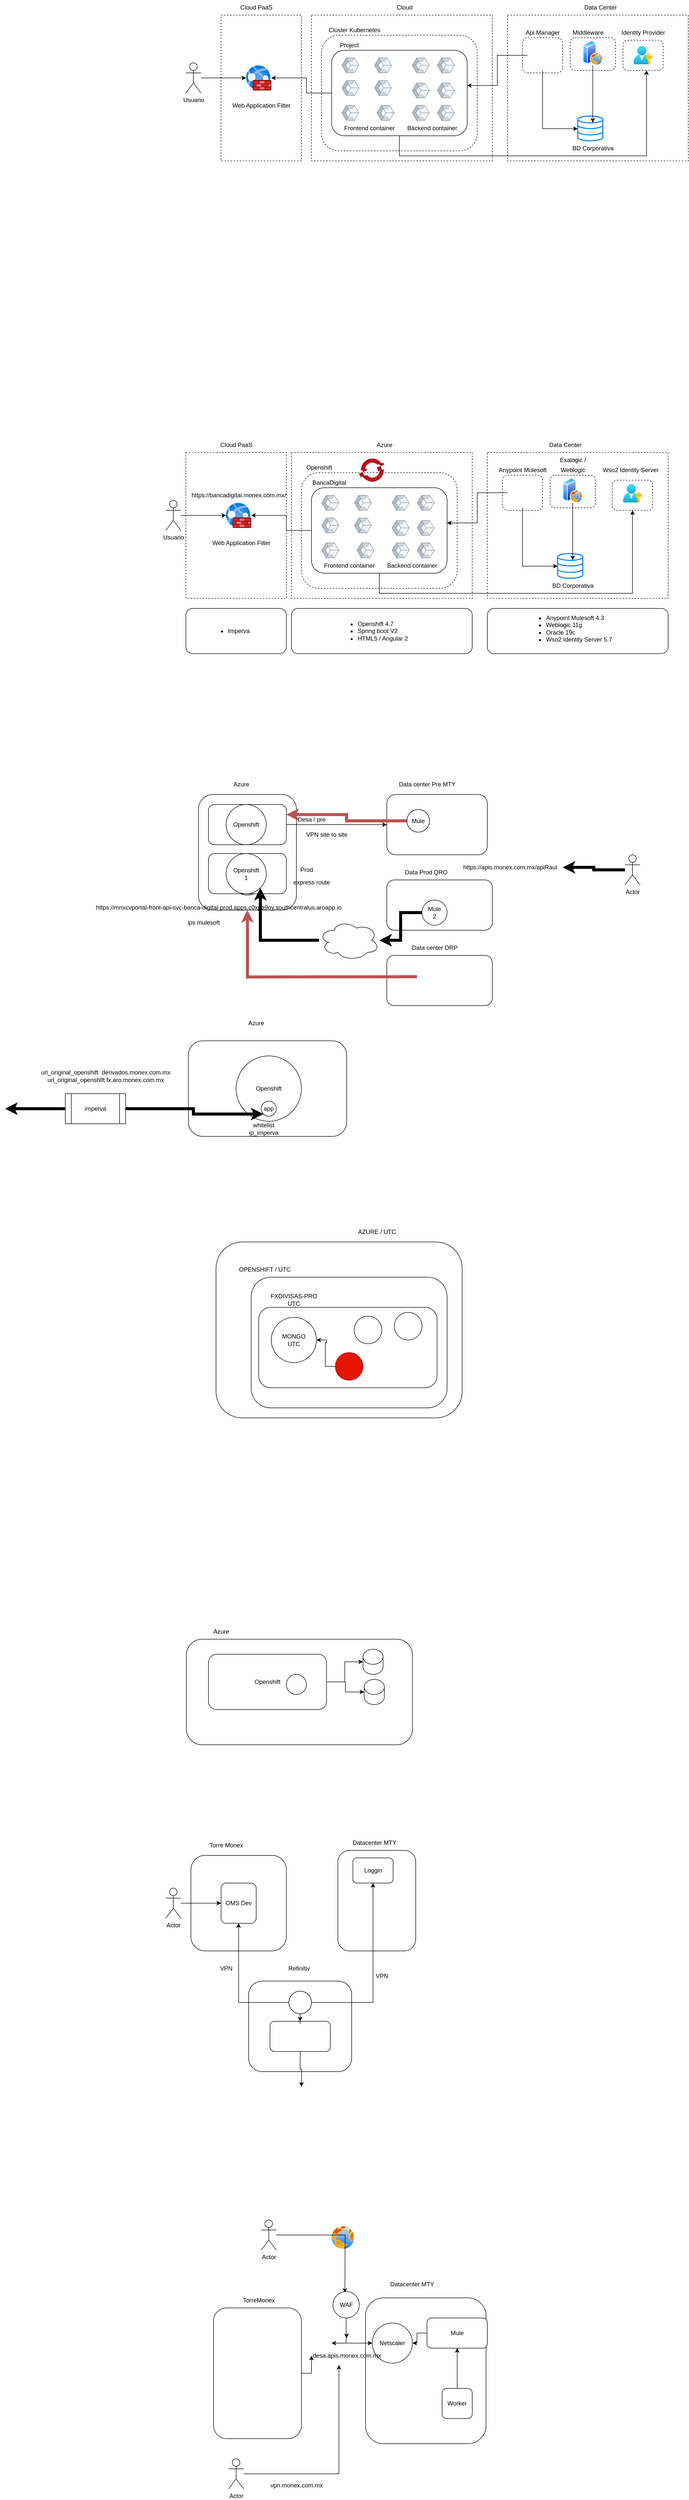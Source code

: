 <mxfile version="21.1.8" type="github">
  <diagram id="5sx0JKpwkeIpEaDB6d_M" name="Página-1">
    <mxGraphModel dx="1894" dy="470" grid="1" gridSize="10" guides="1" tooltips="1" connect="1" arrows="1" fold="1" page="1" pageScale="1" pageWidth="1100" pageHeight="850" math="0" shadow="0">
      <root>
        <mxCell id="0" />
        <mxCell id="1" parent="0" />
        <mxCell id="AOJwUy35XkBBClN1Ieuf-7" value="" style="rounded=0;whiteSpace=wrap;html=1;dashed=1;" parent="1" vertex="1">
          <mxGeometry x="120" y="230" width="160" height="290" as="geometry" />
        </mxCell>
        <mxCell id="AOJwUy35XkBBClN1Ieuf-3" value="" style="aspect=fixed;html=1;points=[];align=center;image;fontSize=12;image=img/lib/azure2/networking/Web_Application_Firewall_Policies_WAF.svg;" parent="1" vertex="1">
          <mxGeometry x="170" y="330" width="50" height="50" as="geometry" />
        </mxCell>
        <mxCell id="AOJwUy35XkBBClN1Ieuf-5" style="edgeStyle=orthogonalEdgeStyle;rounded=0;orthogonalLoop=1;jettySize=auto;html=1;" parent="1" source="AOJwUy35XkBBClN1Ieuf-4" target="AOJwUy35XkBBClN1Ieuf-3" edge="1">
          <mxGeometry relative="1" as="geometry" />
        </mxCell>
        <mxCell id="AOJwUy35XkBBClN1Ieuf-4" value="Usuario" style="shape=umlActor;verticalLabelPosition=bottom;verticalAlign=top;html=1;outlineConnect=0;" parent="1" vertex="1">
          <mxGeometry x="50" y="325" width="30" height="60" as="geometry" />
        </mxCell>
        <mxCell id="AOJwUy35XkBBClN1Ieuf-6" value="Web Application Filter" style="text;html=1;align=center;verticalAlign=middle;resizable=0;points=[];autosize=1;strokeColor=none;fillColor=none;" parent="1" vertex="1">
          <mxGeometry x="130" y="395" width="140" height="30" as="geometry" />
        </mxCell>
        <mxCell id="AOJwUy35XkBBClN1Ieuf-9" value="" style="rounded=0;whiteSpace=wrap;html=1;dashed=1;" parent="1" vertex="1">
          <mxGeometry x="300" y="230" width="360" height="290" as="geometry" />
        </mxCell>
        <mxCell id="AOJwUy35XkBBClN1Ieuf-10" value="Cloud" style="text;html=1;align=center;verticalAlign=middle;resizable=0;points=[];autosize=1;strokeColor=none;fillColor=none;" parent="1" vertex="1">
          <mxGeometry x="460" y="200" width="50" height="30" as="geometry" />
        </mxCell>
        <mxCell id="AOJwUy35XkBBClN1Ieuf-11" value="" style="rounded=1;whiteSpace=wrap;html=1;dashed=1;" parent="1" vertex="1">
          <mxGeometry x="320" y="270" width="310" height="230" as="geometry" />
        </mxCell>
        <mxCell id="AOJwUy35XkBBClN1Ieuf-12" value="" style="rounded=0;whiteSpace=wrap;html=1;dashed=1;" parent="1" vertex="1">
          <mxGeometry x="690" y="230" width="360" height="290" as="geometry" />
        </mxCell>
        <mxCell id="AOJwUy35XkBBClN1Ieuf-13" value="Cloud PaaS" style="text;html=1;align=center;verticalAlign=middle;resizable=0;points=[];autosize=1;strokeColor=none;fillColor=none;" parent="1" vertex="1">
          <mxGeometry x="145" y="200" width="90" height="30" as="geometry" />
        </mxCell>
        <mxCell id="AOJwUy35XkBBClN1Ieuf-14" value="Data Center" style="text;html=1;align=center;verticalAlign=middle;resizable=0;points=[];autosize=1;strokeColor=none;fillColor=none;" parent="1" vertex="1">
          <mxGeometry x="830" y="200" width="90" height="30" as="geometry" />
        </mxCell>
        <mxCell id="AOJwUy35XkBBClN1Ieuf-15" value="" style="html=1;verticalLabelPosition=bottom;align=center;labelBackgroundColor=#ffffff;verticalAlign=top;strokeWidth=2;strokeColor=#0080F0;shadow=0;dashed=0;shape=mxgraph.ios7.icons.data;" parent="1" vertex="1">
          <mxGeometry x="830" y="430.9" width="50" height="49.1" as="geometry" />
        </mxCell>
        <mxCell id="AOJwUy35XkBBClN1Ieuf-16" value="BD Corporativa" style="text;html=1;align=center;verticalAlign=middle;resizable=0;points=[];autosize=1;strokeColor=none;fillColor=none;" parent="1" vertex="1">
          <mxGeometry x="805" y="480" width="110" height="30" as="geometry" />
        </mxCell>
        <mxCell id="AOJwUy35XkBBClN1Ieuf-19" value="" style="rounded=1;whiteSpace=wrap;html=1;dashed=1;" parent="1" vertex="1">
          <mxGeometry x="920" y="280" width="80" height="60" as="geometry" />
        </mxCell>
        <mxCell id="AOJwUy35XkBBClN1Ieuf-18" value="" style="aspect=fixed;html=1;points=[];align=center;image;fontSize=12;image=img/lib/azure2/azure_stack/User_Subscriptions.svg;dashed=1;" parent="1" vertex="1">
          <mxGeometry x="941" y="291.56" width="38" height="36.88" as="geometry" />
        </mxCell>
        <mxCell id="AOJwUy35XkBBClN1Ieuf-20" value="Identity Provider" style="text;html=1;align=center;verticalAlign=middle;resizable=0;points=[];autosize=1;strokeColor=none;fillColor=none;" parent="1" vertex="1">
          <mxGeometry x="905" y="250" width="110" height="30" as="geometry" />
        </mxCell>
        <mxCell id="AOJwUy35XkBBClN1Ieuf-21" value="" style="rounded=1;whiteSpace=wrap;html=1;dashed=1;" parent="1" vertex="1">
          <mxGeometry x="720" y="275" width="80" height="70" as="geometry" />
        </mxCell>
        <mxCell id="AOJwUy35XkBBClN1Ieuf-22" value="Api Manager" style="text;html=1;align=center;verticalAlign=middle;resizable=0;points=[];autosize=1;strokeColor=none;fillColor=none;" parent="1" vertex="1">
          <mxGeometry x="715" y="250" width="90" height="30" as="geometry" />
        </mxCell>
        <mxCell id="AOJwUy35XkBBClN1Ieuf-46" style="edgeStyle=orthogonalEdgeStyle;rounded=0;orthogonalLoop=1;jettySize=auto;html=1;" parent="1" source="AOJwUy35XkBBClN1Ieuf-24" target="AOJwUy35XkBBClN1Ieuf-15" edge="1">
          <mxGeometry relative="1" as="geometry">
            <Array as="points">
              <mxPoint x="760" y="456" />
            </Array>
          </mxGeometry>
        </mxCell>
        <mxCell id="AOJwUy35XkBBClN1Ieuf-48" style="edgeStyle=orthogonalEdgeStyle;rounded=0;orthogonalLoop=1;jettySize=auto;html=1;entryX=1;entryY=0.412;entryDx=0;entryDy=0;entryPerimeter=0;" parent="1" source="AOJwUy35XkBBClN1Ieuf-24" target="AOJwUy35XkBBClN1Ieuf-30" edge="1">
          <mxGeometry relative="1" as="geometry" />
        </mxCell>
        <mxCell id="AOJwUy35XkBBClN1Ieuf-24" value="" style="shape=image;verticalLabelPosition=bottom;labelBackgroundColor=default;verticalAlign=top;aspect=fixed;imageAspect=0;image=https://blogs.sap.com/wp-content/uploads/2018/08/API.png;" parent="1" vertex="1">
          <mxGeometry x="730" y="280" width="60" height="60" as="geometry" />
        </mxCell>
        <mxCell id="AOJwUy35XkBBClN1Ieuf-25" value="Clúster Kubernetes" style="text;html=1;align=center;verticalAlign=middle;resizable=0;points=[];autosize=1;strokeColor=none;fillColor=none;" parent="1" vertex="1">
          <mxGeometry x="320" y="245" width="130" height="30" as="geometry" />
        </mxCell>
        <mxCell id="AOJwUy35XkBBClN1Ieuf-27" value="" style="rounded=1;whiteSpace=wrap;html=1;dashed=1;" parent="1" vertex="1">
          <mxGeometry x="815" y="275" width="90" height="65" as="geometry" />
        </mxCell>
        <mxCell id="AOJwUy35XkBBClN1Ieuf-28" value="Middleware" style="text;html=1;align=center;verticalAlign=middle;resizable=0;points=[];autosize=1;strokeColor=none;fillColor=none;" parent="1" vertex="1">
          <mxGeometry x="810" y="250" width="80" height="30" as="geometry" />
        </mxCell>
        <mxCell id="AOJwUy35XkBBClN1Ieuf-47" style="edgeStyle=orthogonalEdgeStyle;rounded=0;orthogonalLoop=1;jettySize=auto;html=1;entryX=0.6;entryY=0.267;entryDx=0;entryDy=0;entryPerimeter=0;" parent="1" source="AOJwUy35XkBBClN1Ieuf-29" target="AOJwUy35XkBBClN1Ieuf-15" edge="1">
          <mxGeometry relative="1" as="geometry" />
        </mxCell>
        <mxCell id="AOJwUy35XkBBClN1Ieuf-29" value="" style="aspect=fixed;perimeter=ellipsePerimeter;html=1;align=center;shadow=0;dashed=0;spacingTop=3;image;image=img/lib/active_directory/web_server.svg;" parent="1" vertex="1">
          <mxGeometry x="840" y="280" width="40" height="50" as="geometry" />
        </mxCell>
        <mxCell id="AOJwUy35XkBBClN1Ieuf-52" style="edgeStyle=orthogonalEdgeStyle;rounded=0;orthogonalLoop=1;jettySize=auto;html=1;entryX=0.588;entryY=1;entryDx=0;entryDy=0;entryPerimeter=0;" parent="1" source="AOJwUy35XkBBClN1Ieuf-30" target="AOJwUy35XkBBClN1Ieuf-19" edge="1">
          <mxGeometry relative="1" as="geometry">
            <Array as="points">
              <mxPoint x="475" y="510" />
              <mxPoint x="967" y="510" />
            </Array>
          </mxGeometry>
        </mxCell>
        <mxCell id="AOJwUy35XkBBClN1Ieuf-30" value="" style="rounded=1;whiteSpace=wrap;html=1;" parent="1" vertex="1">
          <mxGeometry x="340" y="300" width="270" height="170" as="geometry" />
        </mxCell>
        <mxCell id="AOJwUy35XkBBClN1Ieuf-31" value="Project" style="text;html=1;align=center;verticalAlign=middle;resizable=0;points=[];autosize=1;strokeColor=none;fillColor=none;" parent="1" vertex="1">
          <mxGeometry x="345" y="275" width="60" height="30" as="geometry" />
        </mxCell>
        <mxCell id="AOJwUy35XkBBClN1Ieuf-32" value="" style="aspect=fixed;perimeter=ellipsePerimeter;html=1;align=center;fontSize=12;verticalAlign=top;fontColor=#364149;shadow=0;dashed=0;image;image=img/lib/cumulus/container.svg;" parent="1" vertex="1">
          <mxGeometry x="360" y="314.45" width="35" height="31.12" as="geometry" />
        </mxCell>
        <mxCell id="AOJwUy35XkBBClN1Ieuf-33" value="" style="aspect=fixed;perimeter=ellipsePerimeter;html=1;align=center;fontSize=12;verticalAlign=top;fontColor=#364149;shadow=0;dashed=0;image;image=img/lib/cumulus/container.svg;" parent="1" vertex="1">
          <mxGeometry x="360" y="359.44" width="35" height="31.12" as="geometry" />
        </mxCell>
        <mxCell id="AOJwUy35XkBBClN1Ieuf-34" value="" style="aspect=fixed;perimeter=ellipsePerimeter;html=1;align=center;fontSize=12;verticalAlign=top;fontColor=#364149;shadow=0;dashed=0;image;image=img/lib/cumulus/container.svg;" parent="1" vertex="1">
          <mxGeometry x="425" y="314.45" width="35" height="31.12" as="geometry" />
        </mxCell>
        <mxCell id="AOJwUy35XkBBClN1Ieuf-35" value="" style="aspect=fixed;perimeter=ellipsePerimeter;html=1;align=center;fontSize=12;verticalAlign=top;fontColor=#364149;shadow=0;dashed=0;image;image=img/lib/cumulus/container.svg;" parent="1" vertex="1">
          <mxGeometry x="425" y="359.44" width="35" height="31.12" as="geometry" />
        </mxCell>
        <mxCell id="AOJwUy35XkBBClN1Ieuf-36" value="" style="aspect=fixed;perimeter=ellipsePerimeter;html=1;align=center;fontSize=12;verticalAlign=top;fontColor=#364149;shadow=0;dashed=0;image;image=img/lib/cumulus/container.svg;" parent="1" vertex="1">
          <mxGeometry x="360" y="409" width="35" height="31.12" as="geometry" />
        </mxCell>
        <mxCell id="AOJwUy35XkBBClN1Ieuf-37" value="" style="aspect=fixed;perimeter=ellipsePerimeter;html=1;align=center;fontSize=12;verticalAlign=top;fontColor=#364149;shadow=0;dashed=0;image;image=img/lib/cumulus/container.svg;" parent="1" vertex="1">
          <mxGeometry x="430" y="409" width="35" height="31.12" as="geometry" />
        </mxCell>
        <mxCell id="AOJwUy35XkBBClN1Ieuf-38" value="" style="aspect=fixed;perimeter=ellipsePerimeter;html=1;align=center;fontSize=12;verticalAlign=top;fontColor=#364149;shadow=0;dashed=0;image;image=img/lib/cumulus/container.svg;" parent="1" vertex="1">
          <mxGeometry x="500" y="314.45" width="35" height="31.12" as="geometry" />
        </mxCell>
        <mxCell id="AOJwUy35XkBBClN1Ieuf-39" value="" style="aspect=fixed;perimeter=ellipsePerimeter;html=1;align=center;fontSize=12;verticalAlign=top;fontColor=#364149;shadow=0;dashed=0;image;image=img/lib/cumulus/container.svg;" parent="1" vertex="1">
          <mxGeometry x="500" y="364.44" width="35" height="31.12" as="geometry" />
        </mxCell>
        <mxCell id="AOJwUy35XkBBClN1Ieuf-40" value="" style="aspect=fixed;perimeter=ellipsePerimeter;html=1;align=center;fontSize=12;verticalAlign=top;fontColor=#364149;shadow=0;dashed=0;image;image=img/lib/cumulus/container.svg;" parent="1" vertex="1">
          <mxGeometry x="500" y="409" width="35" height="31.12" as="geometry" />
        </mxCell>
        <mxCell id="AOJwUy35XkBBClN1Ieuf-41" value="" style="aspect=fixed;perimeter=ellipsePerimeter;html=1;align=center;fontSize=12;verticalAlign=top;fontColor=#364149;shadow=0;dashed=0;image;image=img/lib/cumulus/container.svg;" parent="1" vertex="1">
          <mxGeometry x="550" y="314.45" width="35" height="31.12" as="geometry" />
        </mxCell>
        <mxCell id="AOJwUy35XkBBClN1Ieuf-42" value="" style="aspect=fixed;perimeter=ellipsePerimeter;html=1;align=center;fontSize=12;verticalAlign=top;fontColor=#364149;shadow=0;dashed=0;image;image=img/lib/cumulus/container.svg;" parent="1" vertex="1">
          <mxGeometry x="550" y="364.44" width="35" height="31.12" as="geometry" />
        </mxCell>
        <mxCell id="AOJwUy35XkBBClN1Ieuf-43" value="" style="aspect=fixed;perimeter=ellipsePerimeter;html=1;align=center;fontSize=12;verticalAlign=top;fontColor=#364149;shadow=0;dashed=0;image;image=img/lib/cumulus/container.svg;" parent="1" vertex="1">
          <mxGeometry x="550" y="409" width="35" height="31.12" as="geometry" />
        </mxCell>
        <mxCell id="AOJwUy35XkBBClN1Ieuf-44" value="Frontend container" style="text;html=1;align=center;verticalAlign=middle;resizable=0;points=[];autosize=1;strokeColor=none;fillColor=none;" parent="1" vertex="1">
          <mxGeometry x="355" y="440.12" width="120" height="30" as="geometry" />
        </mxCell>
        <mxCell id="AOJwUy35XkBBClN1Ieuf-45" value="Backend container" style="text;html=1;align=center;verticalAlign=middle;resizable=0;points=[];autosize=1;strokeColor=none;fillColor=none;" parent="1" vertex="1">
          <mxGeometry x="480" y="440.45" width="120" height="30" as="geometry" />
        </mxCell>
        <mxCell id="AOJwUy35XkBBClN1Ieuf-50" style="edgeStyle=orthogonalEdgeStyle;rounded=0;orthogonalLoop=1;jettySize=auto;html=1;exitX=0;exitY=0.5;exitDx=0;exitDy=0;" parent="1" source="AOJwUy35XkBBClN1Ieuf-30" target="AOJwUy35XkBBClN1Ieuf-3" edge="1">
          <mxGeometry relative="1" as="geometry">
            <Array as="points">
              <mxPoint x="290" y="385" />
              <mxPoint x="290" y="355" />
            </Array>
          </mxGeometry>
        </mxCell>
        <mxCell id="AOJwUy35XkBBClN1Ieuf-53" value="" style="rounded=0;whiteSpace=wrap;html=1;dashed=1;" parent="1" vertex="1">
          <mxGeometry x="50" y="1100" width="200" height="290" as="geometry" />
        </mxCell>
        <mxCell id="AOJwUy35XkBBClN1Ieuf-54" value="" style="aspect=fixed;html=1;points=[];align=center;image;fontSize=12;image=img/lib/azure2/networking/Web_Application_Firewall_Policies_WAF.svg;" parent="1" vertex="1">
          <mxGeometry x="130" y="1200" width="50" height="50" as="geometry" />
        </mxCell>
        <mxCell id="AOJwUy35XkBBClN1Ieuf-55" style="edgeStyle=orthogonalEdgeStyle;rounded=0;orthogonalLoop=1;jettySize=auto;html=1;" parent="1" source="AOJwUy35XkBBClN1Ieuf-56" target="AOJwUy35XkBBClN1Ieuf-54" edge="1">
          <mxGeometry relative="1" as="geometry" />
        </mxCell>
        <mxCell id="AOJwUy35XkBBClN1Ieuf-56" value="Usuario" style="shape=umlActor;verticalLabelPosition=bottom;verticalAlign=top;html=1;outlineConnect=0;" parent="1" vertex="1">
          <mxGeometry x="10" y="1195" width="30" height="60" as="geometry" />
        </mxCell>
        <mxCell id="AOJwUy35XkBBClN1Ieuf-57" value="Web Application Filter" style="text;html=1;align=center;verticalAlign=middle;resizable=0;points=[];autosize=1;strokeColor=none;fillColor=none;" parent="1" vertex="1">
          <mxGeometry x="90" y="1265" width="140" height="30" as="geometry" />
        </mxCell>
        <mxCell id="AOJwUy35XkBBClN1Ieuf-58" value="" style="rounded=0;whiteSpace=wrap;html=1;dashed=1;" parent="1" vertex="1">
          <mxGeometry x="260" y="1100" width="360" height="290" as="geometry" />
        </mxCell>
        <mxCell id="AOJwUy35XkBBClN1Ieuf-59" value="Azure" style="text;html=1;align=center;verticalAlign=middle;resizable=0;points=[];autosize=1;strokeColor=none;fillColor=none;" parent="1" vertex="1">
          <mxGeometry x="420" y="1070" width="50" height="30" as="geometry" />
        </mxCell>
        <mxCell id="AOJwUy35XkBBClN1Ieuf-60" value="" style="rounded=1;whiteSpace=wrap;html=1;dashed=1;" parent="1" vertex="1">
          <mxGeometry x="280" y="1140" width="310" height="230" as="geometry" />
        </mxCell>
        <mxCell id="AOJwUy35XkBBClN1Ieuf-61" value="" style="rounded=0;whiteSpace=wrap;html=1;dashed=1;" parent="1" vertex="1">
          <mxGeometry x="650" y="1100" width="360" height="290" as="geometry" />
        </mxCell>
        <mxCell id="AOJwUy35XkBBClN1Ieuf-62" value="Cloud PaaS" style="text;html=1;align=center;verticalAlign=middle;resizable=0;points=[];autosize=1;strokeColor=none;fillColor=none;" parent="1" vertex="1">
          <mxGeometry x="105" y="1070" width="90" height="30" as="geometry" />
        </mxCell>
        <mxCell id="AOJwUy35XkBBClN1Ieuf-63" value="Data Center" style="text;html=1;align=center;verticalAlign=middle;resizable=0;points=[];autosize=1;strokeColor=none;fillColor=none;" parent="1" vertex="1">
          <mxGeometry x="760" y="1070" width="90" height="30" as="geometry" />
        </mxCell>
        <mxCell id="AOJwUy35XkBBClN1Ieuf-64" value="" style="html=1;verticalLabelPosition=bottom;align=center;labelBackgroundColor=#ffffff;verticalAlign=top;strokeWidth=2;strokeColor=#0080F0;shadow=0;dashed=0;shape=mxgraph.ios7.icons.data;" parent="1" vertex="1">
          <mxGeometry x="790" y="1300.9" width="50" height="49.1" as="geometry" />
        </mxCell>
        <mxCell id="AOJwUy35XkBBClN1Ieuf-65" value="BD Corporativa" style="text;html=1;align=center;verticalAlign=middle;resizable=0;points=[];autosize=1;strokeColor=none;fillColor=none;" parent="1" vertex="1">
          <mxGeometry x="765" y="1350" width="110" height="30" as="geometry" />
        </mxCell>
        <mxCell id="AOJwUy35XkBBClN1Ieuf-66" value="" style="rounded=1;whiteSpace=wrap;html=1;dashed=1;" parent="1" vertex="1">
          <mxGeometry x="899" y="1155" width="80" height="60" as="geometry" />
        </mxCell>
        <mxCell id="AOJwUy35XkBBClN1Ieuf-67" value="" style="aspect=fixed;html=1;points=[];align=center;image;fontSize=12;image=img/lib/azure2/azure_stack/User_Subscriptions.svg;dashed=1;" parent="1" vertex="1">
          <mxGeometry x="920" y="1163.12" width="38" height="36.88" as="geometry" />
        </mxCell>
        <mxCell id="AOJwUy35XkBBClN1Ieuf-68" value="Wso2 Identity Server" style="text;html=1;align=center;verticalAlign=middle;resizable=0;points=[];autosize=1;strokeColor=none;fillColor=none;" parent="1" vertex="1">
          <mxGeometry x="870" y="1120" width="130" height="30" as="geometry" />
        </mxCell>
        <mxCell id="AOJwUy35XkBBClN1Ieuf-69" value="" style="rounded=1;whiteSpace=wrap;html=1;dashed=1;" parent="1" vertex="1">
          <mxGeometry x="680" y="1145" width="80" height="70" as="geometry" />
        </mxCell>
        <mxCell id="AOJwUy35XkBBClN1Ieuf-70" value="Anypoint Mulesoft" style="text;html=1;align=center;verticalAlign=middle;resizable=0;points=[];autosize=1;strokeColor=none;fillColor=none;" parent="1" vertex="1">
          <mxGeometry x="660" y="1120" width="120" height="30" as="geometry" />
        </mxCell>
        <mxCell id="AOJwUy35XkBBClN1Ieuf-71" style="edgeStyle=orthogonalEdgeStyle;rounded=0;orthogonalLoop=1;jettySize=auto;html=1;" parent="1" source="AOJwUy35XkBBClN1Ieuf-73" target="AOJwUy35XkBBClN1Ieuf-64" edge="1">
          <mxGeometry relative="1" as="geometry">
            <Array as="points">
              <mxPoint x="720" y="1326" />
            </Array>
          </mxGeometry>
        </mxCell>
        <mxCell id="AOJwUy35XkBBClN1Ieuf-72" style="edgeStyle=orthogonalEdgeStyle;rounded=0;orthogonalLoop=1;jettySize=auto;html=1;entryX=1;entryY=0.412;entryDx=0;entryDy=0;entryPerimeter=0;" parent="1" source="AOJwUy35XkBBClN1Ieuf-73" target="AOJwUy35XkBBClN1Ieuf-80" edge="1">
          <mxGeometry relative="1" as="geometry" />
        </mxCell>
        <mxCell id="AOJwUy35XkBBClN1Ieuf-73" value="" style="shape=image;verticalLabelPosition=bottom;labelBackgroundColor=default;verticalAlign=top;aspect=fixed;imageAspect=0;image=https://blogs.sap.com/wp-content/uploads/2018/08/API.png;" parent="1" vertex="1">
          <mxGeometry x="690" y="1150" width="60" height="60" as="geometry" />
        </mxCell>
        <mxCell id="AOJwUy35XkBBClN1Ieuf-74" value="Openshift" style="text;html=1;align=center;verticalAlign=middle;resizable=0;points=[];autosize=1;strokeColor=none;fillColor=none;" parent="1" vertex="1">
          <mxGeometry x="280" y="1115" width="70" height="30" as="geometry" />
        </mxCell>
        <mxCell id="AOJwUy35XkBBClN1Ieuf-75" value="" style="rounded=1;whiteSpace=wrap;html=1;dashed=1;" parent="1" vertex="1">
          <mxGeometry x="775" y="1145" width="90" height="65" as="geometry" />
        </mxCell>
        <mxCell id="AOJwUy35XkBBClN1Ieuf-76" value="Exalogic /" style="text;html=1;align=center;verticalAlign=middle;resizable=0;points=[];autosize=1;strokeColor=none;fillColor=none;" parent="1" vertex="1">
          <mxGeometry x="780" y="1100" width="80" height="30" as="geometry" />
        </mxCell>
        <mxCell id="AOJwUy35XkBBClN1Ieuf-77" style="edgeStyle=orthogonalEdgeStyle;rounded=0;orthogonalLoop=1;jettySize=auto;html=1;entryX=0.6;entryY=0.267;entryDx=0;entryDy=0;entryPerimeter=0;" parent="1" source="AOJwUy35XkBBClN1Ieuf-78" target="AOJwUy35XkBBClN1Ieuf-64" edge="1">
          <mxGeometry relative="1" as="geometry" />
        </mxCell>
        <mxCell id="AOJwUy35XkBBClN1Ieuf-78" value="" style="aspect=fixed;perimeter=ellipsePerimeter;html=1;align=center;shadow=0;dashed=0;spacingTop=3;image;image=img/lib/active_directory/web_server.svg;" parent="1" vertex="1">
          <mxGeometry x="800" y="1150" width="40" height="50" as="geometry" />
        </mxCell>
        <mxCell id="AOJwUy35XkBBClN1Ieuf-99" style="edgeStyle=orthogonalEdgeStyle;rounded=0;orthogonalLoop=1;jettySize=auto;html=1;entryX=0.5;entryY=1;entryDx=0;entryDy=0;" parent="1" source="AOJwUy35XkBBClN1Ieuf-80" target="AOJwUy35XkBBClN1Ieuf-66" edge="1">
          <mxGeometry relative="1" as="geometry">
            <Array as="points">
              <mxPoint x="435" y="1380" />
              <mxPoint x="939" y="1380" />
            </Array>
          </mxGeometry>
        </mxCell>
        <mxCell id="AOJwUy35XkBBClN1Ieuf-80" value="" style="rounded=1;whiteSpace=wrap;html=1;" parent="1" vertex="1">
          <mxGeometry x="300" y="1170" width="270" height="170" as="geometry" />
        </mxCell>
        <mxCell id="AOJwUy35XkBBClN1Ieuf-81" value="BancaDigital" style="text;html=1;align=center;verticalAlign=middle;resizable=0;points=[];autosize=1;strokeColor=none;fillColor=none;" parent="1" vertex="1">
          <mxGeometry x="290" y="1145" width="90" height="30" as="geometry" />
        </mxCell>
        <mxCell id="AOJwUy35XkBBClN1Ieuf-82" value="" style="aspect=fixed;perimeter=ellipsePerimeter;html=1;align=center;fontSize=12;verticalAlign=top;fontColor=#364149;shadow=0;dashed=0;image;image=img/lib/cumulus/container.svg;" parent="1" vertex="1">
          <mxGeometry x="320" y="1184.45" width="35" height="31.12" as="geometry" />
        </mxCell>
        <mxCell id="AOJwUy35XkBBClN1Ieuf-83" value="" style="aspect=fixed;perimeter=ellipsePerimeter;html=1;align=center;fontSize=12;verticalAlign=top;fontColor=#364149;shadow=0;dashed=0;image;image=img/lib/cumulus/container.svg;" parent="1" vertex="1">
          <mxGeometry x="320" y="1229.44" width="35" height="31.12" as="geometry" />
        </mxCell>
        <mxCell id="AOJwUy35XkBBClN1Ieuf-84" value="" style="aspect=fixed;perimeter=ellipsePerimeter;html=1;align=center;fontSize=12;verticalAlign=top;fontColor=#364149;shadow=0;dashed=0;image;image=img/lib/cumulus/container.svg;" parent="1" vertex="1">
          <mxGeometry x="385" y="1184.45" width="35" height="31.12" as="geometry" />
        </mxCell>
        <mxCell id="AOJwUy35XkBBClN1Ieuf-85" value="" style="aspect=fixed;perimeter=ellipsePerimeter;html=1;align=center;fontSize=12;verticalAlign=top;fontColor=#364149;shadow=0;dashed=0;image;image=img/lib/cumulus/container.svg;" parent="1" vertex="1">
          <mxGeometry x="385" y="1229.44" width="35" height="31.12" as="geometry" />
        </mxCell>
        <mxCell id="AOJwUy35XkBBClN1Ieuf-86" value="" style="aspect=fixed;perimeter=ellipsePerimeter;html=1;align=center;fontSize=12;verticalAlign=top;fontColor=#364149;shadow=0;dashed=0;image;image=img/lib/cumulus/container.svg;" parent="1" vertex="1">
          <mxGeometry x="320" y="1279" width="35" height="31.12" as="geometry" />
        </mxCell>
        <mxCell id="AOJwUy35XkBBClN1Ieuf-87" value="" style="aspect=fixed;perimeter=ellipsePerimeter;html=1;align=center;fontSize=12;verticalAlign=top;fontColor=#364149;shadow=0;dashed=0;image;image=img/lib/cumulus/container.svg;" parent="1" vertex="1">
          <mxGeometry x="390" y="1279" width="35" height="31.12" as="geometry" />
        </mxCell>
        <mxCell id="AOJwUy35XkBBClN1Ieuf-88" value="" style="aspect=fixed;perimeter=ellipsePerimeter;html=1;align=center;fontSize=12;verticalAlign=top;fontColor=#364149;shadow=0;dashed=0;image;image=img/lib/cumulus/container.svg;" parent="1" vertex="1">
          <mxGeometry x="460" y="1184.45" width="35" height="31.12" as="geometry" />
        </mxCell>
        <mxCell id="AOJwUy35XkBBClN1Ieuf-89" value="" style="aspect=fixed;perimeter=ellipsePerimeter;html=1;align=center;fontSize=12;verticalAlign=top;fontColor=#364149;shadow=0;dashed=0;image;image=img/lib/cumulus/container.svg;" parent="1" vertex="1">
          <mxGeometry x="460" y="1234.44" width="35" height="31.12" as="geometry" />
        </mxCell>
        <mxCell id="AOJwUy35XkBBClN1Ieuf-90" value="" style="aspect=fixed;perimeter=ellipsePerimeter;html=1;align=center;fontSize=12;verticalAlign=top;fontColor=#364149;shadow=0;dashed=0;image;image=img/lib/cumulus/container.svg;" parent="1" vertex="1">
          <mxGeometry x="460" y="1279" width="35" height="31.12" as="geometry" />
        </mxCell>
        <mxCell id="AOJwUy35XkBBClN1Ieuf-91" value="" style="aspect=fixed;perimeter=ellipsePerimeter;html=1;align=center;fontSize=12;verticalAlign=top;fontColor=#364149;shadow=0;dashed=0;image;image=img/lib/cumulus/container.svg;" parent="1" vertex="1">
          <mxGeometry x="510" y="1184.45" width="35" height="31.12" as="geometry" />
        </mxCell>
        <mxCell id="AOJwUy35XkBBClN1Ieuf-92" value="" style="aspect=fixed;perimeter=ellipsePerimeter;html=1;align=center;fontSize=12;verticalAlign=top;fontColor=#364149;shadow=0;dashed=0;image;image=img/lib/cumulus/container.svg;" parent="1" vertex="1">
          <mxGeometry x="510" y="1234.44" width="35" height="31.12" as="geometry" />
        </mxCell>
        <mxCell id="AOJwUy35XkBBClN1Ieuf-93" value="" style="aspect=fixed;perimeter=ellipsePerimeter;html=1;align=center;fontSize=12;verticalAlign=top;fontColor=#364149;shadow=0;dashed=0;image;image=img/lib/cumulus/container.svg;" parent="1" vertex="1">
          <mxGeometry x="510" y="1279" width="35" height="31.12" as="geometry" />
        </mxCell>
        <mxCell id="AOJwUy35XkBBClN1Ieuf-94" value="Frontend container" style="text;html=1;align=center;verticalAlign=middle;resizable=0;points=[];autosize=1;strokeColor=none;fillColor=none;" parent="1" vertex="1">
          <mxGeometry x="315" y="1310.12" width="120" height="30" as="geometry" />
        </mxCell>
        <mxCell id="AOJwUy35XkBBClN1Ieuf-95" value="Backend container" style="text;html=1;align=center;verticalAlign=middle;resizable=0;points=[];autosize=1;strokeColor=none;fillColor=none;" parent="1" vertex="1">
          <mxGeometry x="440" y="1310.45" width="120" height="30" as="geometry" />
        </mxCell>
        <mxCell id="AOJwUy35XkBBClN1Ieuf-96" style="edgeStyle=orthogonalEdgeStyle;rounded=0;orthogonalLoop=1;jettySize=auto;html=1;exitX=0;exitY=0.5;exitDx=0;exitDy=0;" parent="1" source="AOJwUy35XkBBClN1Ieuf-80" target="AOJwUy35XkBBClN1Ieuf-54" edge="1">
          <mxGeometry relative="1" as="geometry">
            <Array as="points">
              <mxPoint x="250" y="1255" />
              <mxPoint x="250" y="1225" />
            </Array>
          </mxGeometry>
        </mxCell>
        <mxCell id="AOJwUy35XkBBClN1Ieuf-97" value="https://bancadigital.monex.com.mx/" style="text;html=1;align=center;verticalAlign=middle;resizable=0;points=[];autosize=1;strokeColor=none;fillColor=none;" parent="1" vertex="1">
          <mxGeometry x="50" y="1170" width="210" height="30" as="geometry" />
        </mxCell>
        <mxCell id="AOJwUy35XkBBClN1Ieuf-98" value="" style="sketch=0;aspect=fixed;html=1;points=[];align=center;image;fontSize=12;image=img/lib/mscae/OpenShift.svg;rounded=1;" parent="1" vertex="1">
          <mxGeometry x="395" y="1112" width="50" height="46" as="geometry" />
        </mxCell>
        <mxCell id="AOJwUy35XkBBClN1Ieuf-100" value="Weblogic" style="text;html=1;align=center;verticalAlign=middle;resizable=0;points=[];autosize=1;strokeColor=none;fillColor=none;" parent="1" vertex="1">
          <mxGeometry x="785" y="1120" width="70" height="30" as="geometry" />
        </mxCell>
        <mxCell id="AOJwUy35XkBBClN1Ieuf-104" value="" style="rounded=1;whiteSpace=wrap;html=1;" parent="1" vertex="1">
          <mxGeometry x="50" y="1410" width="200" height="90" as="geometry" />
        </mxCell>
        <mxCell id="AOJwUy35XkBBClN1Ieuf-105" value="&lt;div&gt;&lt;br&gt;&lt;/div&gt;" style="text;html=1;align=center;verticalAlign=middle;resizable=0;points=[];autosize=1;strokeColor=none;fillColor=none;" parent="1" vertex="1">
          <mxGeometry x="140" y="1425" width="20" height="30" as="geometry" />
        </mxCell>
        <mxCell id="AOJwUy35XkBBClN1Ieuf-106" value="" style="rounded=1;whiteSpace=wrap;html=1;align=center;" parent="1" vertex="1">
          <mxGeometry x="260" y="1410" width="360" height="90" as="geometry" />
        </mxCell>
        <mxCell id="AOJwUy35XkBBClN1Ieuf-107" value="" style="rounded=1;whiteSpace=wrap;html=1;" parent="1" vertex="1">
          <mxGeometry x="650" y="1410" width="360" height="90" as="geometry" />
        </mxCell>
        <mxCell id="AOJwUy35XkBBClN1Ieuf-108" value="&lt;ul style=&quot;&quot;&gt;&lt;li&gt;Openshift 4.7&lt;/li&gt;&lt;li&gt;Spring boot V2&amp;nbsp;&lt;/li&gt;&lt;li&gt;HTML5 / Angular 2&lt;/li&gt;&lt;/ul&gt;" style="text;html=1;align=left;verticalAlign=middle;resizable=0;points=[];autosize=1;strokeColor=none;fillColor=none;" parent="1" vertex="1">
          <mxGeometry x="350" y="1415" width="160" height="80" as="geometry" />
        </mxCell>
        <mxCell id="AOJwUy35XkBBClN1Ieuf-110" value="&lt;ul&gt;&lt;li&gt;Imperva&lt;/li&gt;&lt;/ul&gt;" style="text;html=1;align=center;verticalAlign=middle;resizable=0;points=[];autosize=1;strokeColor=none;fillColor=none;" parent="1" vertex="1">
          <mxGeometry x="80" y="1430" width="110" height="50" as="geometry" />
        </mxCell>
        <mxCell id="AOJwUy35XkBBClN1Ieuf-111" value="&lt;ul&gt;&lt;li&gt;Anypoint Mulesoft 4.3&lt;/li&gt;&lt;li style=&quot;&quot;&gt;Weblogic 11g&lt;/li&gt;&lt;li style=&quot;&quot;&gt;Oracle 19c&lt;/li&gt;&lt;li style=&quot;&quot;&gt;Wso2 Identity Server 5.7&lt;/li&gt;&lt;/ul&gt;" style="text;html=1;align=left;verticalAlign=middle;resizable=0;points=[];autosize=1;strokeColor=none;fillColor=none;" parent="1" vertex="1">
          <mxGeometry x="725" y="1400" width="190" height="100" as="geometry" />
        </mxCell>
        <mxCell id="Mn-DPgihqNxlA6jPAdbK-2" value="" style="rounded=1;whiteSpace=wrap;html=1;" parent="1" vertex="1">
          <mxGeometry x="75" y="1780" width="195" height="230" as="geometry" />
        </mxCell>
        <mxCell id="Mn-DPgihqNxlA6jPAdbK-4" value="" style="rounded=1;whiteSpace=wrap;html=1;" parent="1" vertex="1">
          <mxGeometry x="450" y="1780" width="200" height="120" as="geometry" />
        </mxCell>
        <mxCell id="Mn-DPgihqNxlA6jPAdbK-5" value="" style="rounded=1;whiteSpace=wrap;html=1;" parent="1" vertex="1">
          <mxGeometry x="450" y="1950" width="210" height="100" as="geometry" />
        </mxCell>
        <mxCell id="Mn-DPgihqNxlA6jPAdbK-6" value="Data center Pre MTY" style="text;html=1;align=center;verticalAlign=middle;resizable=0;points=[];autosize=1;strokeColor=none;fillColor=none;" parent="1" vertex="1">
          <mxGeometry x="460" y="1745" width="140" height="30" as="geometry" />
        </mxCell>
        <mxCell id="Mn-DPgihqNxlA6jPAdbK-7" value="Data Prod QRO" style="text;html=1;align=center;verticalAlign=middle;resizable=0;points=[];autosize=1;strokeColor=none;fillColor=none;" parent="1" vertex="1">
          <mxGeometry x="472.5" y="1920" width="110" height="30" as="geometry" />
        </mxCell>
        <mxCell id="Mn-DPgihqNxlA6jPAdbK-8" value="Azure" style="text;html=1;align=center;verticalAlign=middle;resizable=0;points=[];autosize=1;strokeColor=none;fillColor=none;" parent="1" vertex="1">
          <mxGeometry x="135" y="1745" width="50" height="30" as="geometry" />
        </mxCell>
        <mxCell id="Mn-DPgihqNxlA6jPAdbK-12" value="Openshift" style="ellipse;whiteSpace=wrap;html=1;aspect=fixed;" parent="1" vertex="1">
          <mxGeometry x="132.5" y="1900" width="80" height="80" as="geometry" />
        </mxCell>
        <mxCell id="Mn-DPgihqNxlA6jPAdbK-25" style="edgeStyle=orthogonalEdgeStyle;rounded=0;orthogonalLoop=1;jettySize=auto;html=1;entryX=0;entryY=0.5;entryDx=0;entryDy=0;" parent="1" source="Mn-DPgihqNxlA6jPAdbK-13" target="Mn-DPgihqNxlA6jPAdbK-4" edge="1">
          <mxGeometry relative="1" as="geometry" />
        </mxCell>
        <mxCell id="Mn-DPgihqNxlA6jPAdbK-13" value="" style="rounded=1;whiteSpace=wrap;html=1;" parent="1" vertex="1">
          <mxGeometry x="95" y="1800" width="155" height="80" as="geometry" />
        </mxCell>
        <mxCell id="Mn-DPgihqNxlA6jPAdbK-15" value="Openshift" style="ellipse;whiteSpace=wrap;html=1;aspect=fixed;" parent="1" vertex="1">
          <mxGeometry x="130" y="1800" width="80" height="80" as="geometry" />
        </mxCell>
        <mxCell id="Mn-DPgihqNxlA6jPAdbK-16" value="" style="rounded=1;whiteSpace=wrap;html=1;" parent="1" vertex="1">
          <mxGeometry x="450" y="2100" width="210" height="100" as="geometry" />
        </mxCell>
        <mxCell id="Mn-DPgihqNxlA6jPAdbK-17" value="Data center DRP" style="text;html=1;strokeColor=none;fillColor=none;align=center;verticalAlign=middle;whiteSpace=wrap;rounded=0;" parent="1" vertex="1">
          <mxGeometry x="472.5" y="2070" width="145" height="30" as="geometry" />
        </mxCell>
        <mxCell id="Mn-DPgihqNxlA6jPAdbK-26" style="edgeStyle=orthogonalEdgeStyle;rounded=0;orthogonalLoop=1;jettySize=auto;html=1;entryX=1;entryY=0.25;entryDx=0;entryDy=0;fillColor=#f8cecc;strokeColor=#b85450;strokeWidth=6;" parent="1" source="Mn-DPgihqNxlA6jPAdbK-18" target="Mn-DPgihqNxlA6jPAdbK-13" edge="1">
          <mxGeometry relative="1" as="geometry" />
        </mxCell>
        <mxCell id="Mn-DPgihqNxlA6jPAdbK-18" value="Mule" style="ellipse;whiteSpace=wrap;html=1;aspect=fixed;" parent="1" vertex="1">
          <mxGeometry x="490" y="1810" width="45" height="45" as="geometry" />
        </mxCell>
        <mxCell id="Mn-DPgihqNxlA6jPAdbK-45" style="edgeStyle=orthogonalEdgeStyle;rounded=0;orthogonalLoop=1;jettySize=auto;html=1;strokeWidth=6;" parent="1" source="Mn-DPgihqNxlA6jPAdbK-19" target="Mn-DPgihqNxlA6jPAdbK-44" edge="1">
          <mxGeometry relative="1" as="geometry" />
        </mxCell>
        <mxCell id="Mn-DPgihqNxlA6jPAdbK-19" value="Mule&lt;br&gt;2" style="ellipse;whiteSpace=wrap;html=1;aspect=fixed;" parent="1" vertex="1">
          <mxGeometry x="520" y="1990" width="50" height="50" as="geometry" />
        </mxCell>
        <mxCell id="Mn-DPgihqNxlA6jPAdbK-31" style="edgeStyle=orthogonalEdgeStyle;rounded=0;orthogonalLoop=1;jettySize=auto;html=1;strokeWidth=6;fillColor=#f8cecc;strokeColor=#b85450;" parent="1" target="Mn-DPgihqNxlA6jPAdbK-2" edge="1">
          <mxGeometry relative="1" as="geometry">
            <mxPoint x="510" y="2142.5" as="sourcePoint" />
          </mxGeometry>
        </mxCell>
        <mxCell id="Mn-DPgihqNxlA6jPAdbK-21" value="" style="rounded=1;whiteSpace=wrap;html=1;" parent="1" vertex="1">
          <mxGeometry x="95" y="1897.5" width="155" height="80" as="geometry" />
        </mxCell>
        <mxCell id="Mn-DPgihqNxlA6jPAdbK-22" value="Openshift&lt;br&gt;1" style="ellipse;whiteSpace=wrap;html=1;aspect=fixed;" parent="1" vertex="1">
          <mxGeometry x="130" y="1897.5" width="80" height="80" as="geometry" />
        </mxCell>
        <mxCell id="Mn-DPgihqNxlA6jPAdbK-23" value="Desa / pre" style="text;html=1;align=center;verticalAlign=middle;resizable=0;points=[];autosize=1;strokeColor=none;fillColor=none;" parent="1" vertex="1">
          <mxGeometry x="260" y="1815" width="80" height="30" as="geometry" />
        </mxCell>
        <mxCell id="Mn-DPgihqNxlA6jPAdbK-24" value="Prod" style="text;html=1;align=center;verticalAlign=middle;resizable=0;points=[];autosize=1;strokeColor=none;fillColor=none;" parent="1" vertex="1">
          <mxGeometry x="265" y="1915" width="50" height="30" as="geometry" />
        </mxCell>
        <mxCell id="Mn-DPgihqNxlA6jPAdbK-27" value="VPN site to site" style="text;html=1;align=center;verticalAlign=middle;resizable=0;points=[];autosize=1;strokeColor=none;fillColor=none;" parent="1" vertex="1">
          <mxGeometry x="275" y="1845" width="110" height="30" as="geometry" />
        </mxCell>
        <mxCell id="Mn-DPgihqNxlA6jPAdbK-29" value="express route" style="text;html=1;align=center;verticalAlign=middle;resizable=0;points=[];autosize=1;strokeColor=none;fillColor=none;" parent="1" vertex="1">
          <mxGeometry x="250" y="1940" width="100" height="30" as="geometry" />
        </mxCell>
        <mxCell id="Mn-DPgihqNxlA6jPAdbK-32" value="https://apis.monex.com.mx/apiRaul" style="text;html=1;align=center;verticalAlign=middle;resizable=0;points=[];autosize=1;strokeColor=none;fillColor=none;" parent="1" vertex="1">
          <mxGeometry x="590" y="1910" width="210" height="30" as="geometry" />
        </mxCell>
        <mxCell id="Mn-DPgihqNxlA6jPAdbK-34" style="edgeStyle=orthogonalEdgeStyle;rounded=0;orthogonalLoop=1;jettySize=auto;html=1;strokeWidth=6;" parent="1" source="Mn-DPgihqNxlA6jPAdbK-33" target="Mn-DPgihqNxlA6jPAdbK-32" edge="1">
          <mxGeometry relative="1" as="geometry" />
        </mxCell>
        <mxCell id="Mn-DPgihqNxlA6jPAdbK-33" value="Actor" style="shape=umlActor;verticalLabelPosition=bottom;verticalAlign=top;html=1;outlineConnect=0;" parent="1" vertex="1">
          <mxGeometry x="924" y="1900" width="30" height="60" as="geometry" />
        </mxCell>
        <mxCell id="Mn-DPgihqNxlA6jPAdbK-38" value="https://mnxcvportal-front-api-svc-banca-digital-prod.apps.c0xpa9oy.southcentralus.aroapp.io" style="text;html=1;align=center;verticalAlign=middle;resizable=0;points=[];autosize=1;strokeColor=none;fillColor=none;" parent="1" vertex="1">
          <mxGeometry x="-140" y="1990" width="510" height="30" as="geometry" />
        </mxCell>
        <mxCell id="Mn-DPgihqNxlA6jPAdbK-41" value="ips mulesoft" style="text;html=1;align=center;verticalAlign=middle;resizable=0;points=[];autosize=1;strokeColor=none;fillColor=none;" parent="1" vertex="1">
          <mxGeometry x="40" y="2020" width="90" height="30" as="geometry" />
        </mxCell>
        <mxCell id="Mn-DPgihqNxlA6jPAdbK-46" style="edgeStyle=orthogonalEdgeStyle;rounded=0;orthogonalLoop=1;jettySize=auto;html=1;entryX=1;entryY=1;entryDx=0;entryDy=0;strokeWidth=6;" parent="1" source="Mn-DPgihqNxlA6jPAdbK-44" target="Mn-DPgihqNxlA6jPAdbK-22" edge="1">
          <mxGeometry relative="1" as="geometry" />
        </mxCell>
        <mxCell id="Mn-DPgihqNxlA6jPAdbK-44" value="" style="ellipse;shape=cloud;whiteSpace=wrap;html=1;" parent="1" vertex="1">
          <mxGeometry x="315" y="2030" width="120" height="80" as="geometry" />
        </mxCell>
        <mxCell id="Mn-DPgihqNxlA6jPAdbK-47" value="" style="rounded=1;whiteSpace=wrap;html=1;" parent="1" vertex="1">
          <mxGeometry x="55" y="2270" width="315" height="190" as="geometry" />
        </mxCell>
        <mxCell id="Mn-DPgihqNxlA6jPAdbK-48" value="Openshift" style="ellipse;whiteSpace=wrap;html=1;aspect=fixed;" parent="1" vertex="1">
          <mxGeometry x="150" y="2300" width="130" height="130" as="geometry" />
        </mxCell>
        <mxCell id="Mn-DPgihqNxlA6jPAdbK-49" value="Azure" style="text;html=1;strokeColor=none;fillColor=none;align=center;verticalAlign=middle;whiteSpace=wrap;rounded=0;" parent="1" vertex="1">
          <mxGeometry x="160" y="2220" width="60" height="30" as="geometry" />
        </mxCell>
        <mxCell id="Mn-DPgihqNxlA6jPAdbK-50" value="app" style="ellipse;whiteSpace=wrap;html=1;aspect=fixed;" parent="1" vertex="1">
          <mxGeometry x="200" y="2390" width="30" height="30" as="geometry" />
        </mxCell>
        <mxCell id="Mn-DPgihqNxlA6jPAdbK-53" style="edgeStyle=orthogonalEdgeStyle;rounded=0;orthogonalLoop=1;jettySize=auto;html=1;strokeWidth=6;" parent="1" source="Mn-DPgihqNxlA6jPAdbK-52" edge="1">
          <mxGeometry relative="1" as="geometry">
            <mxPoint x="-310" y="2405" as="targetPoint" />
          </mxGeometry>
        </mxCell>
        <mxCell id="Mn-DPgihqNxlA6jPAdbK-57" style="edgeStyle=orthogonalEdgeStyle;rounded=0;orthogonalLoop=1;jettySize=auto;html=1;entryX=0;entryY=1;entryDx=0;entryDy=0;strokeWidth=6;" parent="1" source="Mn-DPgihqNxlA6jPAdbK-52" target="Mn-DPgihqNxlA6jPAdbK-50" edge="1">
          <mxGeometry relative="1" as="geometry" />
        </mxCell>
        <mxCell id="Mn-DPgihqNxlA6jPAdbK-52" value="imperva" style="shape=process;whiteSpace=wrap;html=1;backgroundOutline=1;" parent="1" vertex="1">
          <mxGeometry x="-190" y="2375" width="120" height="60" as="geometry" />
        </mxCell>
        <mxCell id="Mn-DPgihqNxlA6jPAdbK-54" value="url_original_openshift&amp;nbsp; derivados.monex.com.mx&lt;br&gt;url_original_openshift fx.aro.monex.com.mx" style="text;html=1;align=center;verticalAlign=middle;resizable=0;points=[];autosize=1;strokeColor=none;fillColor=none;" parent="1" vertex="1">
          <mxGeometry x="-250" y="2320" width="280" height="40" as="geometry" />
        </mxCell>
        <mxCell id="Mn-DPgihqNxlA6jPAdbK-55" value="whitelist&lt;br&gt;ip_imperva" style="text;html=1;strokeColor=none;fillColor=none;align=center;verticalAlign=middle;whiteSpace=wrap;rounded=0;" parent="1" vertex="1">
          <mxGeometry x="175" y="2430" width="60" height="30" as="geometry" />
        </mxCell>
        <mxCell id="Mn-DPgihqNxlA6jPAdbK-56" style="edgeStyle=orthogonalEdgeStyle;rounded=0;orthogonalLoop=1;jettySize=auto;html=1;exitX=0.5;exitY=1;exitDx=0;exitDy=0;strokeWidth=6;" parent="1" source="Mn-DPgihqNxlA6jPAdbK-55" target="Mn-DPgihqNxlA6jPAdbK-55" edge="1">
          <mxGeometry relative="1" as="geometry" />
        </mxCell>
        <mxCell id="ytGdcF1YGz4On0vGPKeL-1" value="" style="rounded=1;whiteSpace=wrap;html=1;" parent="1" vertex="1">
          <mxGeometry x="110" y="2670" width="490" height="350" as="geometry" />
        </mxCell>
        <mxCell id="ytGdcF1YGz4On0vGPKeL-2" value="" style="rounded=1;whiteSpace=wrap;html=1;" parent="1" vertex="1">
          <mxGeometry x="180" y="2740" width="390" height="260" as="geometry" />
        </mxCell>
        <mxCell id="ytGdcF1YGz4On0vGPKeL-3" value="AZURE / UTC" style="text;html=1;align=center;verticalAlign=middle;resizable=0;points=[];autosize=1;strokeColor=none;fillColor=none;" parent="1" vertex="1">
          <mxGeometry x="380" y="2635" width="100" height="30" as="geometry" />
        </mxCell>
        <mxCell id="ytGdcF1YGz4On0vGPKeL-4" value="OPENSHIFT / UTC&amp;nbsp; &amp;nbsp; &amp;nbsp; &amp;nbsp;&amp;nbsp;" style="text;html=1;align=center;verticalAlign=middle;resizable=0;points=[];autosize=1;strokeColor=none;fillColor=none;" parent="1" vertex="1">
          <mxGeometry x="145" y="2710" width="150" height="30" as="geometry" />
        </mxCell>
        <mxCell id="ytGdcF1YGz4On0vGPKeL-5" value="" style="rounded=1;whiteSpace=wrap;html=1;" parent="1" vertex="1">
          <mxGeometry x="195" y="2800" width="355" height="160" as="geometry" />
        </mxCell>
        <mxCell id="ytGdcF1YGz4On0vGPKeL-6" value="" style="shape=image;html=1;verticalAlign=top;verticalLabelPosition=bottom;labelBackgroundColor=#ffffff;imageAspect=0;aspect=fixed;image=https://cdn2.iconfinder.com/data/icons/crystalproject/32x32/actions/ok.png" parent="1" vertex="1">
          <mxGeometry x="468" y="2633" width="32" height="32" as="geometry" />
        </mxCell>
        <mxCell id="ytGdcF1YGz4On0vGPKeL-7" value="" style="shape=image;html=1;verticalAlign=top;verticalLabelPosition=bottom;labelBackgroundColor=#ffffff;imageAspect=0;aspect=fixed;image=https://cdn2.iconfinder.com/data/icons/crystalproject/32x32/actions/ok.png" parent="1" vertex="1">
          <mxGeometry x="260" y="2700" width="32" height="32" as="geometry" />
        </mxCell>
        <mxCell id="ytGdcF1YGz4On0vGPKeL-9" value="FXDIVISAS-PRO UTC" style="text;html=1;strokeColor=none;fillColor=none;align=center;verticalAlign=middle;whiteSpace=wrap;rounded=0;" parent="1" vertex="1">
          <mxGeometry x="210" y="2770" width="110" height="30" as="geometry" />
        </mxCell>
        <mxCell id="ytGdcF1YGz4On0vGPKeL-16" style="edgeStyle=orthogonalEdgeStyle;rounded=0;orthogonalLoop=1;jettySize=auto;html=1;entryX=1;entryY=0.5;entryDx=0;entryDy=0;" parent="1" source="ytGdcF1YGz4On0vGPKeL-10" target="ytGdcF1YGz4On0vGPKeL-11" edge="1">
          <mxGeometry relative="1" as="geometry" />
        </mxCell>
        <mxCell id="ytGdcF1YGz4On0vGPKeL-10" value="" style="ellipse;whiteSpace=wrap;html=1;aspect=fixed;fillColor=#e51400;fontColor=#ffffff;strokeColor=#B20000;" parent="1" vertex="1">
          <mxGeometry x="347.5" y="2890" width="55" height="55" as="geometry" />
        </mxCell>
        <mxCell id="ytGdcF1YGz4On0vGPKeL-11" value="MONGO&lt;br&gt;UTC" style="ellipse;whiteSpace=wrap;html=1;aspect=fixed;" parent="1" vertex="1">
          <mxGeometry x="220" y="2820" width="90" height="90" as="geometry" />
        </mxCell>
        <mxCell id="ytGdcF1YGz4On0vGPKeL-12" value="" style="ellipse;whiteSpace=wrap;html=1;aspect=fixed;" parent="1" vertex="1">
          <mxGeometry x="385" y="2817.5" width="55" height="55" as="geometry" />
        </mxCell>
        <mxCell id="ytGdcF1YGz4On0vGPKeL-13" value="" style="ellipse;whiteSpace=wrap;html=1;aspect=fixed;" parent="1" vertex="1">
          <mxGeometry x="465" y="2810" width="55" height="55" as="geometry" />
        </mxCell>
        <mxCell id="ytGdcF1YGz4On0vGPKeL-14" value="" style="shape=image;html=1;verticalAlign=top;verticalLabelPosition=bottom;labelBackgroundColor=#ffffff;imageAspect=0;aspect=fixed;image=https://cdn2.iconfinder.com/data/icons/crystalproject/32x32/actions/ok.png" parent="1" vertex="1">
          <mxGeometry x="313" y="2760" width="32" height="32" as="geometry" />
        </mxCell>
        <mxCell id="ytGdcF1YGz4On0vGPKeL-17" value="" style="shape=image;html=1;verticalAlign=top;verticalLabelPosition=bottom;labelBackgroundColor=#ffffff;imageAspect=0;aspect=fixed;image=https://cdn2.iconfinder.com/data/icons/crystalproject/32x32/actions/ok.png" parent="1" vertex="1">
          <mxGeometry x="300" y="2821.5" width="32" height="32" as="geometry" />
        </mxCell>
        <mxCell id="fJUFAV7tIaALrlouLTqw-1" value="" style="rounded=1;whiteSpace=wrap;html=1;" parent="1" vertex="1">
          <mxGeometry x="51" y="3460" width="450" height="210" as="geometry" />
        </mxCell>
        <mxCell id="fJUFAV7tIaALrlouLTqw-2" value="Azure" style="text;html=1;align=center;verticalAlign=middle;resizable=0;points=[];autosize=1;strokeColor=none;fillColor=none;" parent="1" vertex="1">
          <mxGeometry x="95" y="3430" width="50" height="30" as="geometry" />
        </mxCell>
        <mxCell id="fJUFAV7tIaALrlouLTqw-3" value="" style="shape=cylinder3;whiteSpace=wrap;html=1;boundedLbl=1;backgroundOutline=1;size=15;" parent="1" vertex="1">
          <mxGeometry x="402.5" y="3480" width="40" height="50" as="geometry" />
        </mxCell>
        <mxCell id="fJUFAV7tIaALrlouLTqw-4" value="" style="shape=cylinder3;whiteSpace=wrap;html=1;boundedLbl=1;backgroundOutline=1;size=15;" parent="1" vertex="1">
          <mxGeometry x="405" y="3540" width="40" height="50" as="geometry" />
        </mxCell>
        <mxCell id="fJUFAV7tIaALrlouLTqw-6" style="edgeStyle=orthogonalEdgeStyle;rounded=0;orthogonalLoop=1;jettySize=auto;html=1;" parent="1" source="fJUFAV7tIaALrlouLTqw-5" target="fJUFAV7tIaALrlouLTqw-3" edge="1">
          <mxGeometry relative="1" as="geometry" />
        </mxCell>
        <mxCell id="fJUFAV7tIaALrlouLTqw-8" style="edgeStyle=orthogonalEdgeStyle;rounded=0;orthogonalLoop=1;jettySize=auto;html=1;" parent="1" source="fJUFAV7tIaALrlouLTqw-5" target="fJUFAV7tIaALrlouLTqw-4" edge="1">
          <mxGeometry relative="1" as="geometry" />
        </mxCell>
        <mxCell id="fJUFAV7tIaALrlouLTqw-5" value="Openshift" style="rounded=1;whiteSpace=wrap;html=1;" parent="1" vertex="1">
          <mxGeometry x="95" y="3490" width="235" height="110" as="geometry" />
        </mxCell>
        <mxCell id="fJUFAV7tIaALrlouLTqw-9" value="" style="ellipse;whiteSpace=wrap;html=1;aspect=fixed;" parent="1" vertex="1">
          <mxGeometry x="250" y="3530" width="40" height="40" as="geometry" />
        </mxCell>
        <mxCell id="fJUFAV7tIaALrlouLTqw-10" value="" style="rounded=1;whiteSpace=wrap;html=1;" parent="1" vertex="1">
          <mxGeometry x="60" y="3890" width="190" height="190" as="geometry" />
        </mxCell>
        <mxCell id="fJUFAV7tIaALrlouLTqw-11" value="Torre Monex" style="text;html=1;align=center;verticalAlign=middle;resizable=0;points=[];autosize=1;strokeColor=none;fillColor=none;" parent="1" vertex="1">
          <mxGeometry x="85" y="3855" width="90" height="30" as="geometry" />
        </mxCell>
        <mxCell id="fJUFAV7tIaALrlouLTqw-12" value="OMS Dev" style="rounded=1;whiteSpace=wrap;html=1;" parent="1" vertex="1">
          <mxGeometry x="120" y="3945" width="70" height="80" as="geometry" />
        </mxCell>
        <mxCell id="fJUFAV7tIaALrlouLTqw-15" style="edgeStyle=orthogonalEdgeStyle;rounded=0;orthogonalLoop=1;jettySize=auto;html=1;entryX=0;entryY=0.5;entryDx=0;entryDy=0;" parent="1" source="fJUFAV7tIaALrlouLTqw-14" target="fJUFAV7tIaALrlouLTqw-12" edge="1">
          <mxGeometry relative="1" as="geometry" />
        </mxCell>
        <mxCell id="fJUFAV7tIaALrlouLTqw-14" value="Actor" style="shape=umlActor;verticalLabelPosition=bottom;verticalAlign=top;html=1;outlineConnect=0;" parent="1" vertex="1">
          <mxGeometry x="10" y="3955" width="30" height="60" as="geometry" />
        </mxCell>
        <mxCell id="fJUFAV7tIaALrlouLTqw-16" value="" style="rounded=1;whiteSpace=wrap;html=1;" parent="1" vertex="1">
          <mxGeometry x="352.5" y="3880" width="155" height="200" as="geometry" />
        </mxCell>
        <mxCell id="fJUFAV7tIaALrlouLTqw-17" value="Datacenter MTY" style="text;html=1;align=center;verticalAlign=middle;resizable=0;points=[];autosize=1;strokeColor=none;fillColor=none;" parent="1" vertex="1">
          <mxGeometry x="370" y="3850" width="110" height="30" as="geometry" />
        </mxCell>
        <mxCell id="fJUFAV7tIaALrlouLTqw-18" value="Loggin" style="rounded=1;whiteSpace=wrap;html=1;" parent="1" vertex="1">
          <mxGeometry x="382.5" y="3895" width="80" height="50" as="geometry" />
        </mxCell>
        <mxCell id="fJUFAV7tIaALrlouLTqw-19" value="" style="rounded=1;whiteSpace=wrap;html=1;" parent="1" vertex="1">
          <mxGeometry x="175" y="4140" width="205" height="180" as="geometry" />
        </mxCell>
        <mxCell id="fJUFAV7tIaALrlouLTqw-20" value="Refinitiv" style="text;html=1;align=center;verticalAlign=middle;resizable=0;points=[];autosize=1;strokeColor=none;fillColor=none;" parent="1" vertex="1">
          <mxGeometry x="240" y="4100" width="70" height="30" as="geometry" />
        </mxCell>
        <mxCell id="fJUFAV7tIaALrlouLTqw-22" style="edgeStyle=orthogonalEdgeStyle;rounded=0;orthogonalLoop=1;jettySize=auto;html=1;exitX=0;exitY=0.5;exitDx=0;exitDy=0;" parent="1" source="fJUFAV7tIaALrlouLTqw-27" target="fJUFAV7tIaALrlouLTqw-12" edge="1">
          <mxGeometry relative="1" as="geometry" />
        </mxCell>
        <mxCell id="fJUFAV7tIaALrlouLTqw-24" style="edgeStyle=orthogonalEdgeStyle;rounded=0;orthogonalLoop=1;jettySize=auto;html=1;entryX=0.5;entryY=1;entryDx=0;entryDy=0;exitX=1;exitY=0.5;exitDx=0;exitDy=0;" parent="1" source="fJUFAV7tIaALrlouLTqw-27" target="fJUFAV7tIaALrlouLTqw-18" edge="1">
          <mxGeometry relative="1" as="geometry" />
        </mxCell>
        <mxCell id="fJUFAV7tIaALrlouLTqw-26" style="edgeStyle=orthogonalEdgeStyle;rounded=0;orthogonalLoop=1;jettySize=auto;html=1;" parent="1" source="fJUFAV7tIaALrlouLTqw-21" edge="1">
          <mxGeometry relative="1" as="geometry">
            <mxPoint x="280" y="4350" as="targetPoint" />
          </mxGeometry>
        </mxCell>
        <mxCell id="fJUFAV7tIaALrlouLTqw-21" value="" style="rounded=1;whiteSpace=wrap;html=1;" parent="1" vertex="1">
          <mxGeometry x="217.5" y="4220" width="120" height="60" as="geometry" />
        </mxCell>
        <mxCell id="fJUFAV7tIaALrlouLTqw-23" value="VPN" style="text;html=1;align=center;verticalAlign=middle;resizable=0;points=[];autosize=1;strokeColor=none;fillColor=none;" parent="1" vertex="1">
          <mxGeometry x="105" y="4100" width="50" height="30" as="geometry" />
        </mxCell>
        <mxCell id="fJUFAV7tIaALrlouLTqw-25" value="VPN" style="text;html=1;align=center;verticalAlign=middle;resizable=0;points=[];autosize=1;strokeColor=none;fillColor=none;" parent="1" vertex="1">
          <mxGeometry x="415" y="4115" width="50" height="30" as="geometry" />
        </mxCell>
        <mxCell id="fJUFAV7tIaALrlouLTqw-28" style="edgeStyle=orthogonalEdgeStyle;rounded=0;orthogonalLoop=1;jettySize=auto;html=1;" parent="1" source="fJUFAV7tIaALrlouLTqw-27" target="fJUFAV7tIaALrlouLTqw-21" edge="1">
          <mxGeometry relative="1" as="geometry" />
        </mxCell>
        <mxCell id="fJUFAV7tIaALrlouLTqw-27" value="" style="ellipse;whiteSpace=wrap;html=1;aspect=fixed;" parent="1" vertex="1">
          <mxGeometry x="255" y="4160" width="45" height="45" as="geometry" />
        </mxCell>
        <mxCell id="MD67v_MrYOzmMN-EUjjZ-13" style="edgeStyle=orthogonalEdgeStyle;rounded=0;orthogonalLoop=1;jettySize=auto;html=1;" edge="1" parent="1" source="MD67v_MrYOzmMN-EUjjZ-1" target="MD67v_MrYOzmMN-EUjjZ-9">
          <mxGeometry relative="1" as="geometry" />
        </mxCell>
        <mxCell id="MD67v_MrYOzmMN-EUjjZ-1" value="" style="rounded=1;whiteSpace=wrap;html=1;" vertex="1" parent="1">
          <mxGeometry x="105" y="4790" width="175" height="260" as="geometry" />
        </mxCell>
        <mxCell id="MD67v_MrYOzmMN-EUjjZ-2" value="TorreMonex" style="text;html=1;align=center;verticalAlign=middle;resizable=0;points=[];autosize=1;strokeColor=none;fillColor=none;" vertex="1" parent="1">
          <mxGeometry x="150" y="4760" width="90" height="30" as="geometry" />
        </mxCell>
        <mxCell id="MD67v_MrYOzmMN-EUjjZ-3" value="" style="rounded=1;whiteSpace=wrap;html=1;" vertex="1" parent="1">
          <mxGeometry x="407.5" y="4770" width="240" height="290" as="geometry" />
        </mxCell>
        <mxCell id="MD67v_MrYOzmMN-EUjjZ-4" value="Datacenter MTY" style="text;html=1;align=center;verticalAlign=middle;resizable=0;points=[];autosize=1;strokeColor=none;fillColor=none;" vertex="1" parent="1">
          <mxGeometry x="445" y="4728" width="110" height="30" as="geometry" />
        </mxCell>
        <mxCell id="MD67v_MrYOzmMN-EUjjZ-7" style="edgeStyle=orthogonalEdgeStyle;rounded=0;orthogonalLoop=1;jettySize=auto;html=1;" edge="1" parent="1" source="MD67v_MrYOzmMN-EUjjZ-5" target="MD67v_MrYOzmMN-EUjjZ-6">
          <mxGeometry relative="1" as="geometry" />
        </mxCell>
        <mxCell id="MD67v_MrYOzmMN-EUjjZ-5" value="Mule" style="rounded=1;whiteSpace=wrap;html=1;" vertex="1" parent="1">
          <mxGeometry x="530" y="4810" width="120" height="60" as="geometry" />
        </mxCell>
        <mxCell id="MD67v_MrYOzmMN-EUjjZ-8" style="edgeStyle=orthogonalEdgeStyle;rounded=0;orthogonalLoop=1;jettySize=auto;html=1;" edge="1" parent="1" source="MD67v_MrYOzmMN-EUjjZ-6">
          <mxGeometry relative="1" as="geometry">
            <mxPoint x="340" y="4860" as="targetPoint" />
          </mxGeometry>
        </mxCell>
        <mxCell id="MD67v_MrYOzmMN-EUjjZ-6" value="Netscaler" style="ellipse;whiteSpace=wrap;html=1;aspect=fixed;" vertex="1" parent="1">
          <mxGeometry x="421" y="4820" width="80" height="80" as="geometry" />
        </mxCell>
        <mxCell id="MD67v_MrYOzmMN-EUjjZ-9" value="desa.apis.monex.com.mx" style="text;html=1;align=center;verticalAlign=middle;resizable=0;points=[];autosize=1;strokeColor=none;fillColor=none;" vertex="1" parent="1">
          <mxGeometry x="290" y="4870" width="160" height="30" as="geometry" />
        </mxCell>
        <mxCell id="MD67v_MrYOzmMN-EUjjZ-12" style="edgeStyle=orthogonalEdgeStyle;rounded=0;orthogonalLoop=1;jettySize=auto;html=1;" edge="1" parent="1">
          <mxGeometry relative="1" as="geometry">
            <mxPoint x="370" y="4850" as="targetPoint" />
            <mxPoint x="366.5" y="4845.5" as="sourcePoint" />
          </mxGeometry>
        </mxCell>
        <mxCell id="MD67v_MrYOzmMN-EUjjZ-11" value="Actor" style="shape=umlActor;verticalLabelPosition=bottom;verticalAlign=top;html=1;outlineConnect=0;" vertex="1" parent="1">
          <mxGeometry x="200" y="4615" width="30" height="60" as="geometry" />
        </mxCell>
        <mxCell id="MD67v_MrYOzmMN-EUjjZ-15" style="edgeStyle=orthogonalEdgeStyle;rounded=0;orthogonalLoop=1;jettySize=auto;html=1;entryX=0.404;entryY=1.111;entryDx=0;entryDy=0;entryPerimeter=0;" edge="1" parent="1" source="MD67v_MrYOzmMN-EUjjZ-14" target="MD67v_MrYOzmMN-EUjjZ-9">
          <mxGeometry relative="1" as="geometry" />
        </mxCell>
        <mxCell id="MD67v_MrYOzmMN-EUjjZ-14" value="Actor" style="shape=umlActor;verticalLabelPosition=bottom;verticalAlign=top;html=1;outlineConnect=0;" vertex="1" parent="1">
          <mxGeometry x="135" y="5090" width="30" height="60" as="geometry" />
        </mxCell>
        <mxCell id="MD67v_MrYOzmMN-EUjjZ-16" value="vpn.monex.com.mx" style="text;html=1;align=center;verticalAlign=middle;resizable=0;points=[];autosize=1;strokeColor=none;fillColor=none;" vertex="1" parent="1">
          <mxGeometry x="205" y="5128" width="130" height="30" as="geometry" />
        </mxCell>
        <mxCell id="MD67v_MrYOzmMN-EUjjZ-17" value="" style="shape=image;html=1;verticalAlign=top;verticalLabelPosition=bottom;labelBackgroundColor=#ffffff;imageAspect=0;aspect=fixed;image=https://cdn1.iconfinder.com/data/icons/DarkGlass_Reworked/128x128/actions/fileclose.png" vertex="1" parent="1">
          <mxGeometry x="342.5" y="5080" width="70" height="70" as="geometry" />
        </mxCell>
        <mxCell id="MD67v_MrYOzmMN-EUjjZ-18" value="" style="shape=image;html=1;verticalAlign=top;verticalLabelPosition=bottom;labelBackgroundColor=#ffffff;imageAspect=0;aspect=fixed;image=https://cdn1.iconfinder.com/data/icons/DarkGlass_Reworked/128x128/actions/fileclose.png" vertex="1" parent="1">
          <mxGeometry x="212.5" y="4860" width="70" height="70" as="geometry" />
        </mxCell>
        <mxCell id="MD67v_MrYOzmMN-EUjjZ-19" value="" style="shape=image;html=1;verticalAlign=top;verticalLabelPosition=bottom;labelBackgroundColor=#ffffff;imageAspect=0;aspect=fixed;image=https://cdn2.iconfinder.com/data/icons/crystalproject/32x32/actions/ok.png" vertex="1" parent="1">
          <mxGeometry x="353" y="4696" width="32" height="32" as="geometry" />
        </mxCell>
        <mxCell id="MD67v_MrYOzmMN-EUjjZ-21" value="" style="image;aspect=fixed;perimeter=ellipsePerimeter;html=1;align=center;shadow=0;dashed=0;spacingTop=3;image=img/lib/active_directory/internet_globe.svg;" vertex="1" parent="1">
          <mxGeometry x="337.5" y="4625" width="50" height="50" as="geometry" />
        </mxCell>
        <mxCell id="MD67v_MrYOzmMN-EUjjZ-23" value="" style="edgeStyle=orthogonalEdgeStyle;rounded=0;orthogonalLoop=1;jettySize=auto;html=1;" edge="1" parent="1" source="MD67v_MrYOzmMN-EUjjZ-11">
          <mxGeometry relative="1" as="geometry">
            <mxPoint x="366.5" y="4760" as="targetPoint" />
            <mxPoint x="230" y="4645" as="sourcePoint" />
          </mxGeometry>
        </mxCell>
        <mxCell id="MD67v_MrYOzmMN-EUjjZ-25" style="edgeStyle=orthogonalEdgeStyle;rounded=0;orthogonalLoop=1;jettySize=auto;html=1;" edge="1" parent="1" source="MD67v_MrYOzmMN-EUjjZ-24" target="MD67v_MrYOzmMN-EUjjZ-6">
          <mxGeometry relative="1" as="geometry">
            <Array as="points">
              <mxPoint x="369" y="4860" />
            </Array>
          </mxGeometry>
        </mxCell>
        <mxCell id="MD67v_MrYOzmMN-EUjjZ-24" value="WAF" style="ellipse;whiteSpace=wrap;html=1;aspect=fixed;" vertex="1" parent="1">
          <mxGeometry x="342.75" y="4757.5" width="52.5" height="52.5" as="geometry" />
        </mxCell>
        <mxCell id="MD67v_MrYOzmMN-EUjjZ-27" style="edgeStyle=orthogonalEdgeStyle;rounded=0;orthogonalLoop=1;jettySize=auto;html=1;" edge="1" parent="1" source="MD67v_MrYOzmMN-EUjjZ-26" target="MD67v_MrYOzmMN-EUjjZ-5">
          <mxGeometry relative="1" as="geometry" />
        </mxCell>
        <mxCell id="MD67v_MrYOzmMN-EUjjZ-26" value="Worker" style="rounded=1;whiteSpace=wrap;html=1;" vertex="1" parent="1">
          <mxGeometry x="560" y="4950" width="60" height="60" as="geometry" />
        </mxCell>
        <mxCell id="MD67v_MrYOzmMN-EUjjZ-28" value="" style="shape=image;html=1;verticalAlign=top;verticalLabelPosition=bottom;labelBackgroundColor=#ffffff;imageAspect=0;aspect=fixed;image=https://cdn2.iconfinder.com/data/icons/crystalproject/32x32/actions/ok.png" vertex="1" parent="1">
          <mxGeometry x="568" y="4904" width="32" height="32" as="geometry" />
        </mxCell>
      </root>
    </mxGraphModel>
  </diagram>
</mxfile>
